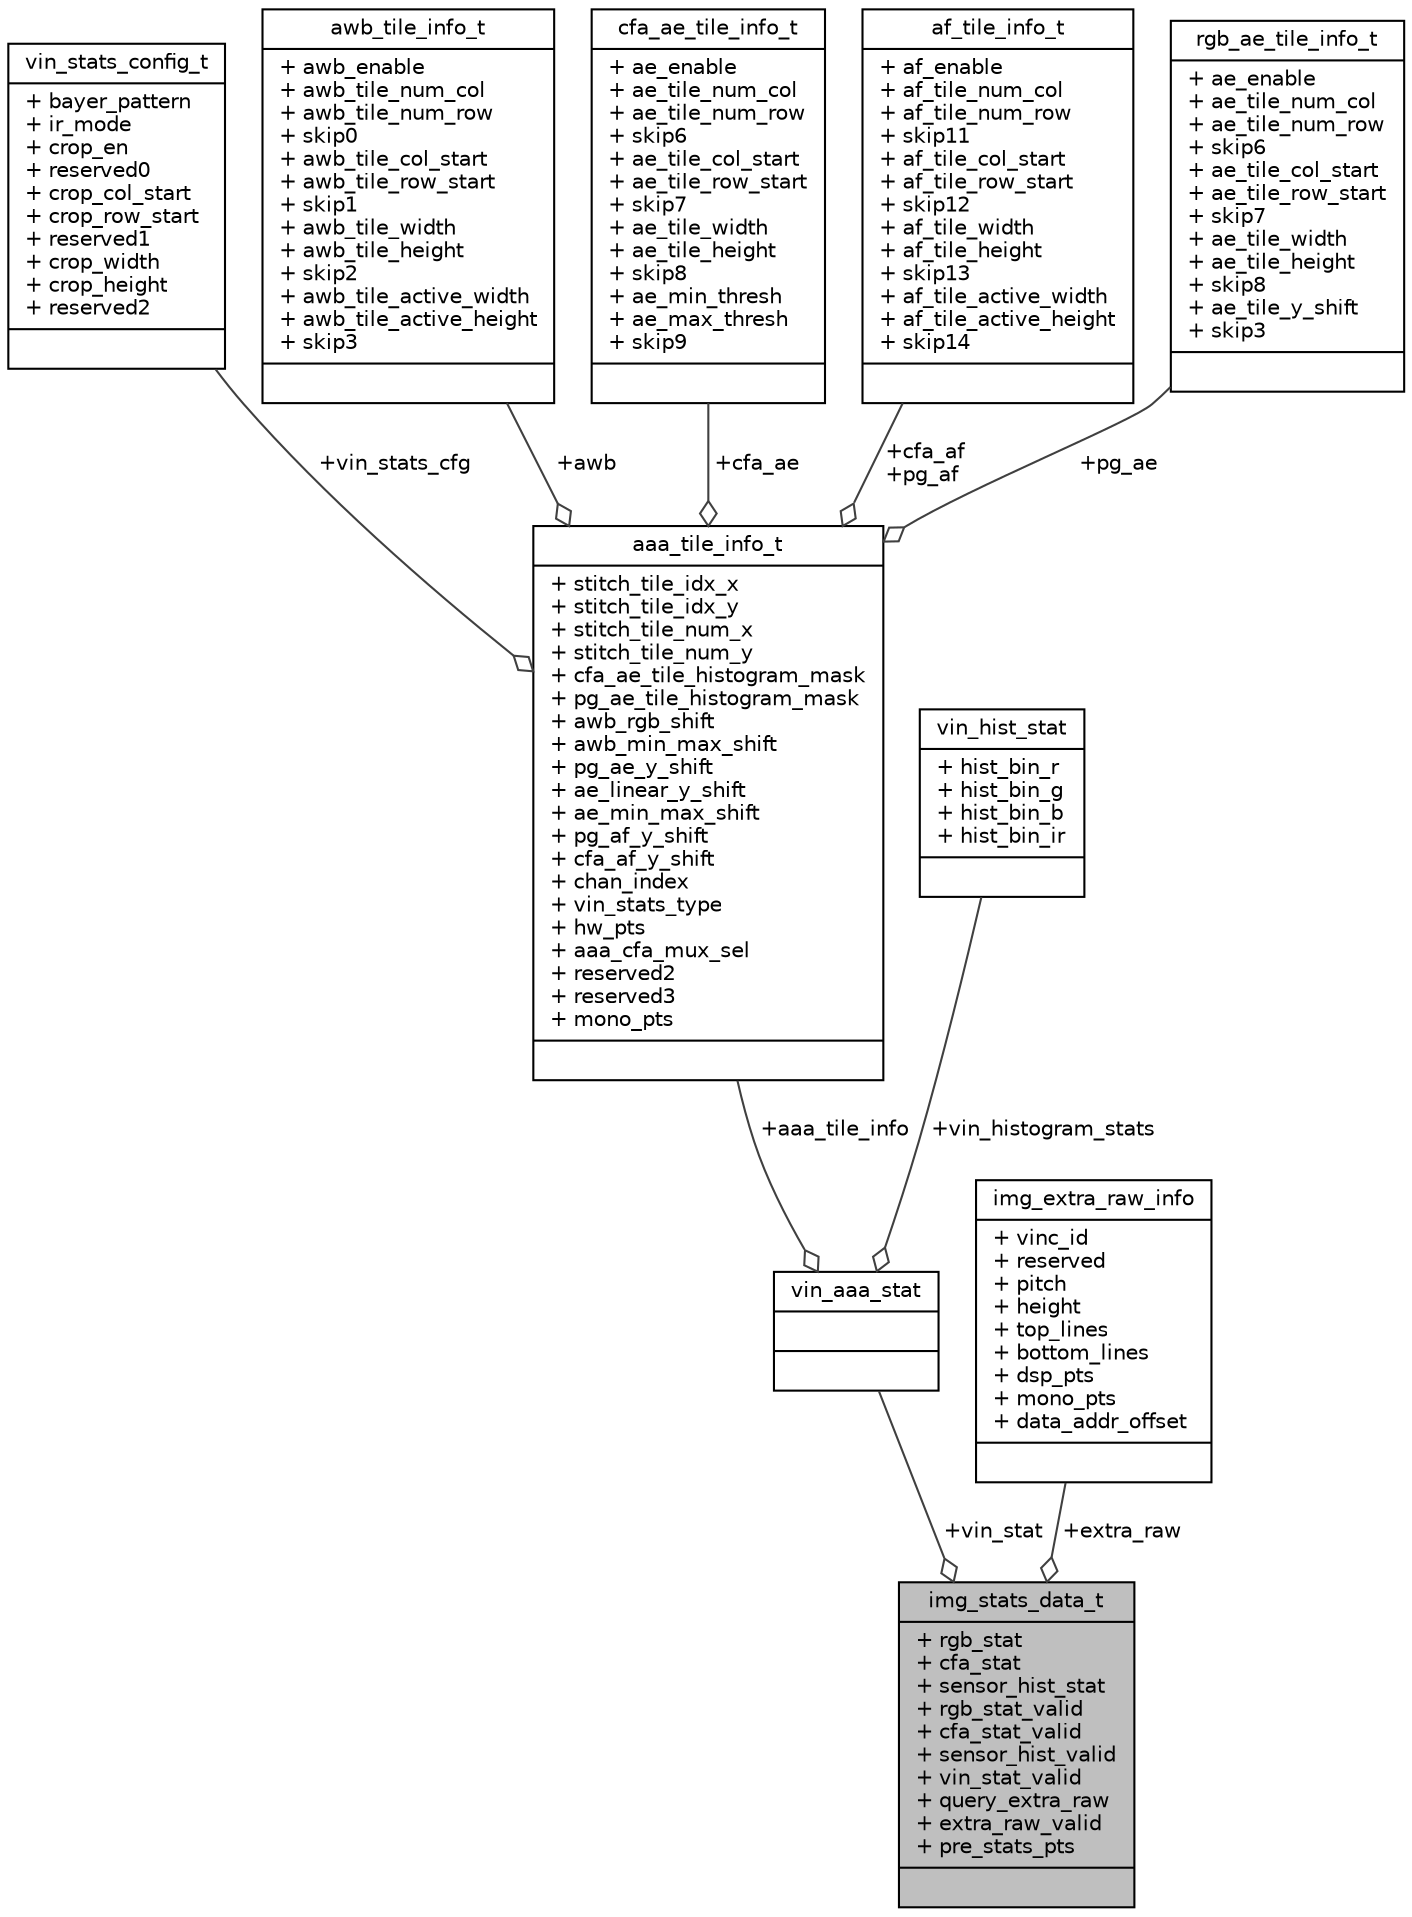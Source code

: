 digraph "img_stats_data_t"
{
 // INTERACTIVE_SVG=YES
 // LATEX_PDF_SIZE
  bgcolor="transparent";
  edge [fontname="Helvetica",fontsize="10",labelfontname="Helvetica",labelfontsize="10"];
  node [fontname="Helvetica",fontsize="10",shape=record];
  Node1 [label="{img_stats_data_t\n|+ rgb_stat\l+ cfa_stat\l+ sensor_hist_stat\l+ rgb_stat_valid\l+ cfa_stat_valid\l+ sensor_hist_valid\l+ vin_stat_valid\l+ query_extra_raw\l+ extra_raw_valid\l+ pre_stats_pts\l|}",height=0.2,width=0.4,color="black", fillcolor="grey75", style="filled", fontcolor="black",tooltip=" "];
  Node2 -> Node1 [color="grey25",fontsize="10",style="solid",label=" +vin_stat" ,arrowhead="odiamond",fontname="Helvetica"];
  Node2 [label="{vin_aaa_stat\n||}",height=0.2,width=0.4,color="black",URL="$d8/d8b/structvin__aaa__stat.html",tooltip=" "];
  Node3 -> Node2 [color="grey25",fontsize="10",style="solid",label=" +aaa_tile_info" ,arrowhead="odiamond",fontname="Helvetica"];
  Node3 [label="{aaa_tile_info_t\n|+ stitch_tile_idx_x\l+ stitch_tile_idx_y\l+ stitch_tile_num_x\l+ stitch_tile_num_y\l+ cfa_ae_tile_histogram_mask\l+ pg_ae_tile_histogram_mask\l+ awb_rgb_shift\l+ awb_min_max_shift\l+ pg_ae_y_shift\l+ ae_linear_y_shift\l+ ae_min_max_shift\l+ pg_af_y_shift\l+ cfa_af_y_shift\l+ chan_index\l+ vin_stats_type\l+ hw_pts\l+ aaa_cfa_mux_sel\l+ reserved2\l+ reserved3\l+ mono_pts\l|}",height=0.2,width=0.4,color="black",URL="$d2/dcd/structaaa__tile__info__t.html",tooltip=" "];
  Node4 -> Node3 [color="grey25",fontsize="10",style="solid",label=" +vin_stats_cfg" ,arrowhead="odiamond",fontname="Helvetica"];
  Node4 [label="{vin_stats_config_t\n|+ bayer_pattern\l+ ir_mode\l+ crop_en\l+ reserved0\l+ crop_col_start\l+ crop_row_start\l+ reserved1\l+ crop_width\l+ crop_height\l+ reserved2\l|}",height=0.2,width=0.4,color="black",URL="$d1/dee/structvin__stats__config__t.html",tooltip=" "];
  Node5 -> Node3 [color="grey25",fontsize="10",style="solid",label=" +awb" ,arrowhead="odiamond",fontname="Helvetica"];
  Node5 [label="{awb_tile_info_t\n|+ awb_enable\l+ awb_tile_num_col\l+ awb_tile_num_row\l+ skip0\l+ awb_tile_col_start\l+ awb_tile_row_start\l+ skip1\l+ awb_tile_width\l+ awb_tile_height\l+ skip2\l+ awb_tile_active_width\l+ awb_tile_active_height\l+ skip3\l|}",height=0.2,width=0.4,color="black",URL="$d0/de1/structawb__tile__info__t.html",tooltip=" "];
  Node6 -> Node3 [color="grey25",fontsize="10",style="solid",label=" +cfa_ae" ,arrowhead="odiamond",fontname="Helvetica"];
  Node6 [label="{cfa_ae_tile_info_t\n|+ ae_enable\l+ ae_tile_num_col\l+ ae_tile_num_row\l+ skip6\l+ ae_tile_col_start\l+ ae_tile_row_start\l+ skip7\l+ ae_tile_width\l+ ae_tile_height\l+ skip8\l+ ae_min_thresh\l+ ae_max_thresh\l+ skip9\l|}",height=0.2,width=0.4,color="black",URL="$d9/d88/structcfa__ae__tile__info__t.html",tooltip=" "];
  Node7 -> Node3 [color="grey25",fontsize="10",style="solid",label=" +cfa_af\n+pg_af" ,arrowhead="odiamond",fontname="Helvetica"];
  Node7 [label="{af_tile_info_t\n|+ af_enable\l+ af_tile_num_col\l+ af_tile_num_row\l+ skip11\l+ af_tile_col_start\l+ af_tile_row_start\l+ skip12\l+ af_tile_width\l+ af_tile_height\l+ skip13\l+ af_tile_active_width\l+ af_tile_active_height\l+ skip14\l|}",height=0.2,width=0.4,color="black",URL="$d9/d02/structaf__tile__info__t.html",tooltip=" "];
  Node8 -> Node3 [color="grey25",fontsize="10",style="solid",label=" +pg_ae" ,arrowhead="odiamond",fontname="Helvetica"];
  Node8 [label="{rgb_ae_tile_info_t\n|+ ae_enable\l+ ae_tile_num_col\l+ ae_tile_num_row\l+ skip6\l+ ae_tile_col_start\l+ ae_tile_row_start\l+ skip7\l+ ae_tile_width\l+ ae_tile_height\l+ skip8\l+ ae_tile_y_shift\l+ skip3\l|}",height=0.2,width=0.4,color="black",URL="$d4/dc4/structrgb__ae__tile__info__t.html",tooltip=" "];
  Node9 -> Node2 [color="grey25",fontsize="10",style="solid",label=" +vin_histogram_stats" ,arrowhead="odiamond",fontname="Helvetica"];
  Node9 [label="{vin_hist_stat\n|+ hist_bin_r\l+ hist_bin_g\l+ hist_bin_b\l+ hist_bin_ir\l|}",height=0.2,width=0.4,color="black",URL="$d4/de4/structvin__hist__stat.html",tooltip=" "];
  Node10 -> Node1 [color="grey25",fontsize="10",style="solid",label=" +extra_raw" ,arrowhead="odiamond",fontname="Helvetica"];
  Node10 [label="{img_extra_raw_info\n|+ vinc_id\l+ reserved\l+ pitch\l+ height\l+ top_lines\l+ bottom_lines\l+ dsp_pts\l+ mono_pts\l+ data_addr_offset\l|}",height=0.2,width=0.4,color="black",URL="$dc/d0c/structimg__extra__raw__info.html",tooltip="Description of extra raw info."];
}
